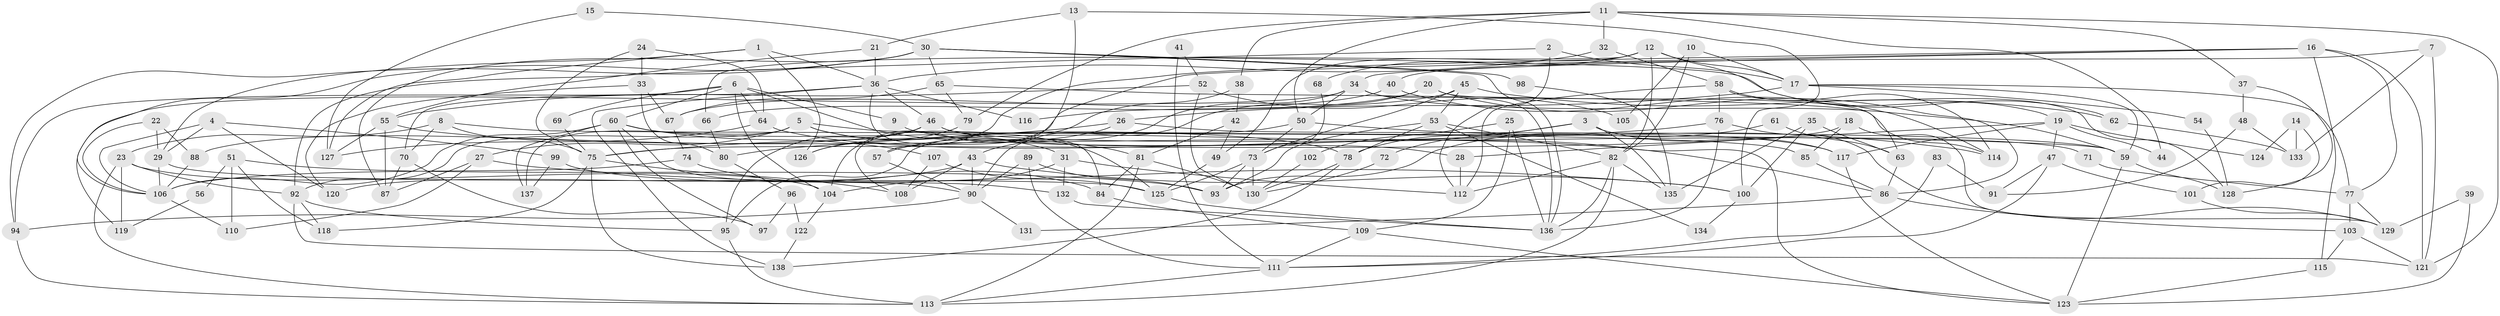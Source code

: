 // Generated by graph-tools (version 1.1) at 2025/50/03/09/25 03:50:05]
// undirected, 138 vertices, 276 edges
graph export_dot {
graph [start="1"]
  node [color=gray90,style=filled];
  1;
  2;
  3;
  4;
  5;
  6;
  7;
  8;
  9;
  10;
  11;
  12;
  13;
  14;
  15;
  16;
  17;
  18;
  19;
  20;
  21;
  22;
  23;
  24;
  25;
  26;
  27;
  28;
  29;
  30;
  31;
  32;
  33;
  34;
  35;
  36;
  37;
  38;
  39;
  40;
  41;
  42;
  43;
  44;
  45;
  46;
  47;
  48;
  49;
  50;
  51;
  52;
  53;
  54;
  55;
  56;
  57;
  58;
  59;
  60;
  61;
  62;
  63;
  64;
  65;
  66;
  67;
  68;
  69;
  70;
  71;
  72;
  73;
  74;
  75;
  76;
  77;
  78;
  79;
  80;
  81;
  82;
  83;
  84;
  85;
  86;
  87;
  88;
  89;
  90;
  91;
  92;
  93;
  94;
  95;
  96;
  97;
  98;
  99;
  100;
  101;
  102;
  103;
  104;
  105;
  106;
  107;
  108;
  109;
  110;
  111;
  112;
  113;
  114;
  115;
  116;
  117;
  118;
  119;
  120;
  121;
  122;
  123;
  124;
  125;
  126;
  127;
  128;
  129;
  130;
  131;
  132;
  133;
  134;
  135;
  136;
  137;
  138;
  1 -- 29;
  1 -- 36;
  1 -- 126;
  1 -- 127;
  2 -- 112;
  2 -- 92;
  2 -- 17;
  3 -- 78;
  3 -- 117;
  3 -- 72;
  3 -- 135;
  4 -- 106;
  4 -- 29;
  4 -- 99;
  4 -- 120;
  5 -- 92;
  5 -- 125;
  5 -- 27;
  5 -- 31;
  5 -- 85;
  5 -- 137;
  6 -- 81;
  6 -- 104;
  6 -- 9;
  6 -- 60;
  6 -- 64;
  6 -- 69;
  6 -- 94;
  7 -- 40;
  7 -- 121;
  7 -- 133;
  8 -- 23;
  8 -- 75;
  8 -- 59;
  8 -- 70;
  9 -- 28;
  10 -- 17;
  10 -- 82;
  10 -- 105;
  11 -- 79;
  11 -- 121;
  11 -- 32;
  11 -- 37;
  11 -- 38;
  11 -- 44;
  11 -- 50;
  12 -- 17;
  12 -- 82;
  12 -- 19;
  12 -- 49;
  12 -- 66;
  12 -- 68;
  13 -- 57;
  13 -- 21;
  13 -- 100;
  14 -- 101;
  14 -- 133;
  14 -- 124;
  15 -- 30;
  15 -- 127;
  16 -- 34;
  16 -- 77;
  16 -- 104;
  16 -- 115;
  16 -- 121;
  16 -- 126;
  17 -- 26;
  17 -- 54;
  17 -- 59;
  17 -- 77;
  18 -- 75;
  18 -- 85;
  18 -- 129;
  19 -- 117;
  19 -- 28;
  19 -- 44;
  19 -- 47;
  19 -- 124;
  20 -- 90;
  20 -- 63;
  20 -- 66;
  20 -- 86;
  21 -- 55;
  21 -- 36;
  22 -- 106;
  22 -- 29;
  22 -- 88;
  23 -- 113;
  23 -- 104;
  23 -- 92;
  23 -- 119;
  24 -- 33;
  24 -- 64;
  24 -- 75;
  25 -- 136;
  25 -- 109;
  25 -- 102;
  26 -- 59;
  26 -- 75;
  26 -- 57;
  27 -- 110;
  27 -- 87;
  27 -- 100;
  28 -- 112;
  29 -- 106;
  29 -- 125;
  30 -- 87;
  30 -- 106;
  30 -- 62;
  30 -- 65;
  30 -- 94;
  30 -- 98;
  30 -- 136;
  31 -- 132;
  31 -- 104;
  31 -- 112;
  32 -- 58;
  32 -- 36;
  33 -- 120;
  33 -- 80;
  33 -- 67;
  34 -- 50;
  34 -- 59;
  34 -- 43;
  34 -- 119;
  34 -- 136;
  35 -- 135;
  35 -- 100;
  35 -- 63;
  36 -- 70;
  36 -- 46;
  36 -- 84;
  36 -- 116;
  36 -- 138;
  37 -- 128;
  37 -- 48;
  38 -- 108;
  38 -- 42;
  39 -- 123;
  39 -- 129;
  40 -- 67;
  40 -- 114;
  41 -- 111;
  41 -- 52;
  42 -- 49;
  42 -- 81;
  43 -- 100;
  43 -- 90;
  43 -- 108;
  43 -- 120;
  45 -- 53;
  45 -- 73;
  45 -- 62;
  45 -- 116;
  46 -- 95;
  46 -- 71;
  46 -- 88;
  46 -- 117;
  47 -- 111;
  47 -- 91;
  47 -- 101;
  48 -- 133;
  48 -- 91;
  49 -- 125;
  50 -- 95;
  50 -- 73;
  50 -- 114;
  51 -- 93;
  51 -- 118;
  51 -- 56;
  51 -- 110;
  52 -- 130;
  52 -- 55;
  52 -- 105;
  53 -- 82;
  53 -- 78;
  53 -- 93;
  53 -- 134;
  54 -- 128;
  55 -- 87;
  55 -- 127;
  55 -- 86;
  56 -- 119;
  57 -- 90;
  58 -- 114;
  58 -- 112;
  58 -- 76;
  58 -- 128;
  59 -- 123;
  59 -- 128;
  60 -- 90;
  60 -- 78;
  60 -- 97;
  60 -- 106;
  60 -- 107;
  60 -- 137;
  61 -- 93;
  61 -- 63;
  62 -- 133;
  63 -- 86;
  64 -- 123;
  64 -- 127;
  65 -- 67;
  65 -- 79;
  65 -- 114;
  66 -- 80;
  67 -- 74;
  68 -- 73;
  69 -- 75;
  70 -- 97;
  70 -- 87;
  71 -- 77;
  72 -- 130;
  73 -- 125;
  73 -- 93;
  73 -- 130;
  74 -- 84;
  74 -- 106;
  75 -- 138;
  75 -- 108;
  75 -- 118;
  76 -- 136;
  76 -- 80;
  76 -- 129;
  77 -- 129;
  77 -- 103;
  78 -- 130;
  78 -- 138;
  79 -- 126;
  80 -- 96;
  81 -- 84;
  81 -- 113;
  81 -- 130;
  82 -- 136;
  82 -- 113;
  82 -- 112;
  82 -- 135;
  83 -- 111;
  83 -- 91;
  84 -- 109;
  85 -- 86;
  86 -- 103;
  86 -- 131;
  88 -- 106;
  89 -- 90;
  89 -- 93;
  89 -- 111;
  90 -- 94;
  90 -- 131;
  92 -- 121;
  92 -- 95;
  92 -- 118;
  94 -- 113;
  95 -- 113;
  96 -- 122;
  96 -- 97;
  98 -- 135;
  99 -- 137;
  99 -- 132;
  100 -- 134;
  101 -- 129;
  102 -- 130;
  103 -- 115;
  103 -- 121;
  104 -- 122;
  106 -- 110;
  107 -- 108;
  107 -- 125;
  109 -- 111;
  109 -- 123;
  111 -- 113;
  115 -- 123;
  117 -- 123;
  122 -- 138;
  125 -- 136;
  132 -- 136;
}
